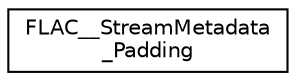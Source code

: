 digraph "Graphical Class Hierarchy"
{
 // LATEX_PDF_SIZE
  edge [fontname="Helvetica",fontsize="10",labelfontname="Helvetica",labelfontsize="10"];
  node [fontname="Helvetica",fontsize="10",shape=record];
  rankdir="LR";
  Node0 [label="FLAC__StreamMetadata\l_Padding",height=0.2,width=0.4,color="black", fillcolor="white", style="filled",URL="$da/d62/structFLAC____StreamMetadata__Padding.html",tooltip=" "];
}
